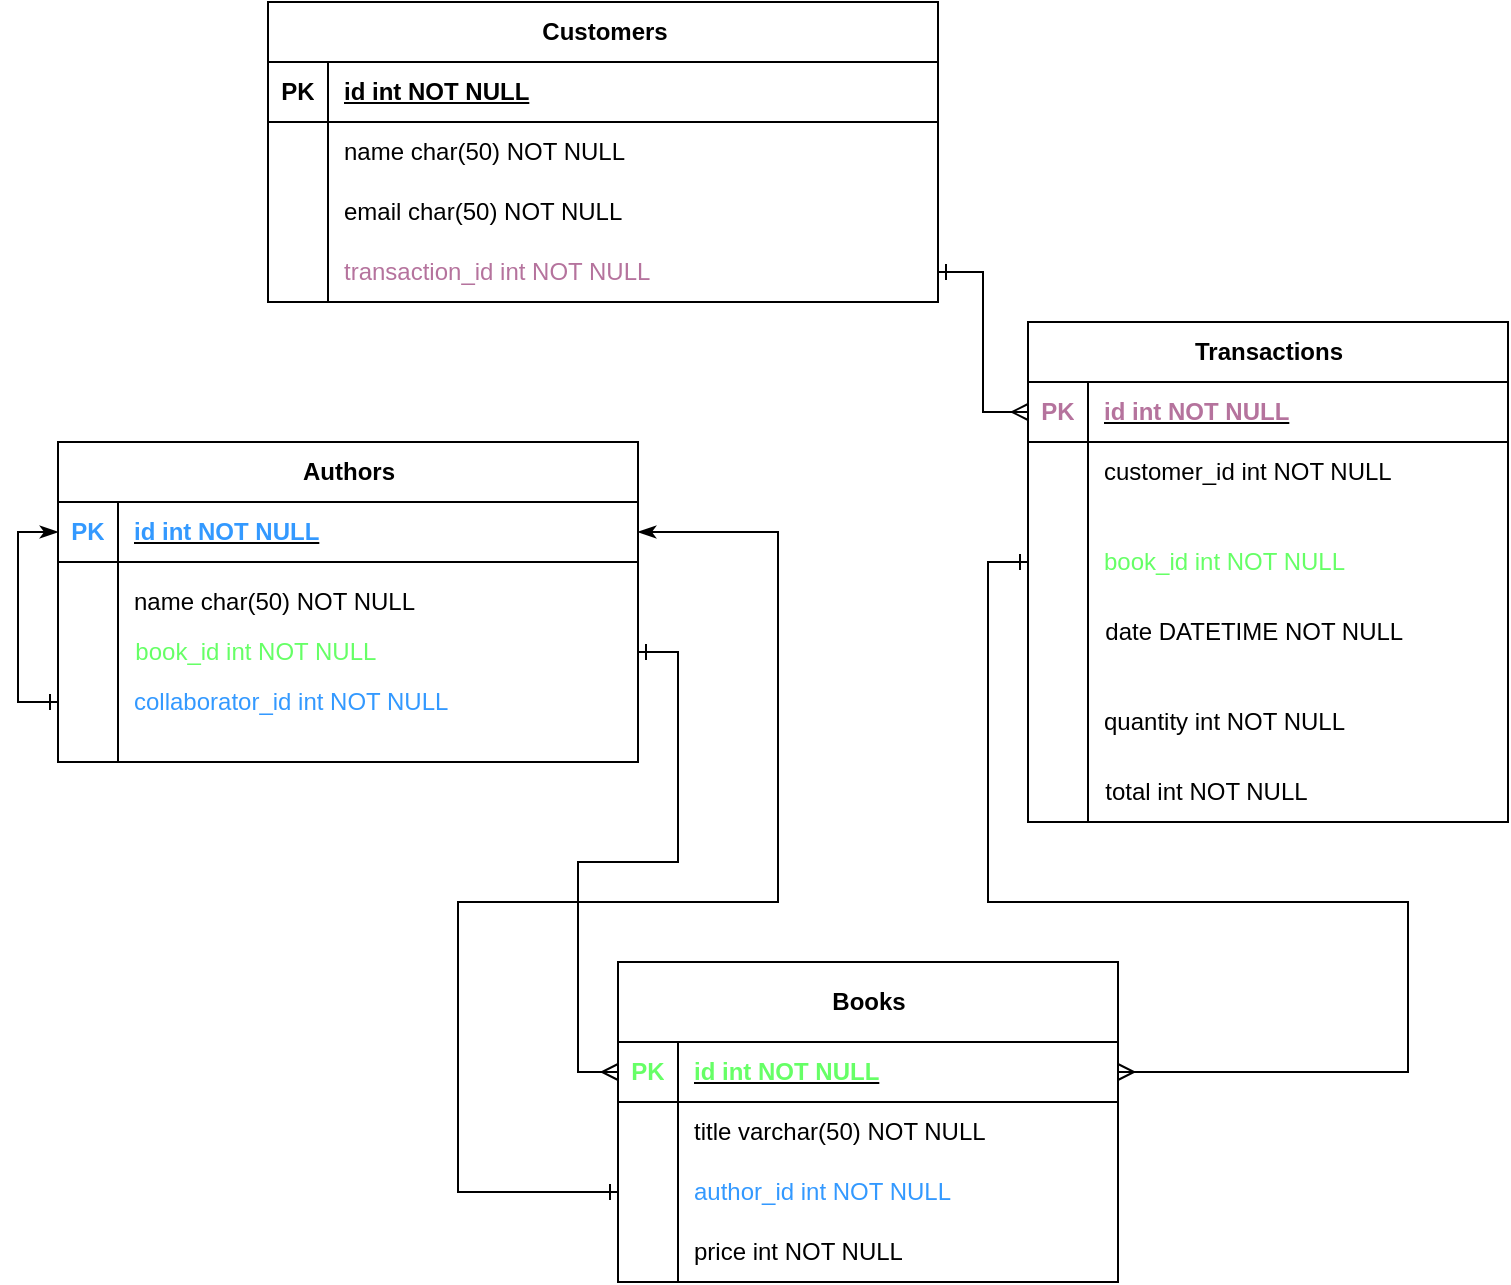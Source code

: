 <mxfile version="24.2.7" type="github">
  <diagram id="R2lEEEUBdFMjLlhIrx00" name="Page-1">
    <mxGraphModel dx="1644" dy="458" grid="1" gridSize="10" guides="1" tooltips="1" connect="1" arrows="1" fold="1" page="1" pageScale="1" pageWidth="850" pageHeight="1100" math="0" shadow="0" extFonts="Permanent Marker^https://fonts.googleapis.com/css?family=Permanent+Marker">
      <root>
        <mxCell id="0" />
        <mxCell id="1" parent="0" />
        <mxCell id="IxousX21tQbxsvC2TgI--34" value="Transactions" style="shape=table;startSize=30;container=1;collapsible=1;childLayout=tableLayout;fixedRows=1;rowLines=0;fontStyle=1;align=center;resizeLast=1;html=1;" parent="1" vertex="1">
          <mxGeometry x="505" y="170" width="240" height="250" as="geometry" />
        </mxCell>
        <mxCell id="IxousX21tQbxsvC2TgI--35" value="" style="shape=tableRow;horizontal=0;startSize=0;swimlaneHead=0;swimlaneBody=0;fillColor=none;collapsible=0;dropTarget=0;points=[[0,0.5],[1,0.5]];portConstraint=eastwest;top=0;left=0;right=0;bottom=1;" parent="IxousX21tQbxsvC2TgI--34" vertex="1">
          <mxGeometry y="30" width="240" height="30" as="geometry" />
        </mxCell>
        <mxCell id="IxousX21tQbxsvC2TgI--36" value="&lt;font color=&quot;#b5739d&quot;&gt;PK&lt;/font&gt;" style="shape=partialRectangle;connectable=0;fillColor=none;top=0;left=0;bottom=0;right=0;fontStyle=1;overflow=hidden;whiteSpace=wrap;html=1;" parent="IxousX21tQbxsvC2TgI--35" vertex="1">
          <mxGeometry width="30" height="30" as="geometry">
            <mxRectangle width="30" height="30" as="alternateBounds" />
          </mxGeometry>
        </mxCell>
        <mxCell id="IxousX21tQbxsvC2TgI--37" value="&lt;font color=&quot;#b5739d&quot;&gt;id int NOT NULL&lt;/font&gt;" style="shape=partialRectangle;connectable=0;fillColor=none;top=0;left=0;bottom=0;right=0;align=left;spacingLeft=6;fontStyle=5;overflow=hidden;whiteSpace=wrap;html=1;" parent="IxousX21tQbxsvC2TgI--35" vertex="1">
          <mxGeometry x="30" width="210" height="30" as="geometry">
            <mxRectangle width="210" height="30" as="alternateBounds" />
          </mxGeometry>
        </mxCell>
        <mxCell id="IxousX21tQbxsvC2TgI--38" value="" style="shape=tableRow;horizontal=0;startSize=0;swimlaneHead=0;swimlaneBody=0;fillColor=none;collapsible=0;dropTarget=0;points=[[0,0.5],[1,0.5]];portConstraint=eastwest;top=0;left=0;right=0;bottom=0;" parent="IxousX21tQbxsvC2TgI--34" vertex="1">
          <mxGeometry y="60" width="240" height="30" as="geometry" />
        </mxCell>
        <mxCell id="IxousX21tQbxsvC2TgI--39" value="" style="shape=partialRectangle;connectable=0;fillColor=none;top=0;left=0;bottom=0;right=0;editable=1;overflow=hidden;whiteSpace=wrap;html=1;" parent="IxousX21tQbxsvC2TgI--38" vertex="1">
          <mxGeometry width="30" height="30" as="geometry">
            <mxRectangle width="30" height="30" as="alternateBounds" />
          </mxGeometry>
        </mxCell>
        <mxCell id="IxousX21tQbxsvC2TgI--40" value="customer_id int NOT NULL" style="shape=partialRectangle;connectable=0;fillColor=none;top=0;left=0;bottom=0;right=0;align=left;spacingLeft=6;overflow=hidden;whiteSpace=wrap;html=1;" parent="IxousX21tQbxsvC2TgI--38" vertex="1">
          <mxGeometry x="30" width="210" height="30" as="geometry">
            <mxRectangle width="210" height="30" as="alternateBounds" />
          </mxGeometry>
        </mxCell>
        <mxCell id="IxousX21tQbxsvC2TgI--41" value="" style="shape=tableRow;horizontal=0;startSize=0;swimlaneHead=0;swimlaneBody=0;fillColor=none;collapsible=0;dropTarget=0;points=[[0,0.5],[1,0.5]];portConstraint=eastwest;top=0;left=0;right=0;bottom=0;" parent="IxousX21tQbxsvC2TgI--34" vertex="1">
          <mxGeometry y="90" width="240" height="60" as="geometry" />
        </mxCell>
        <mxCell id="IxousX21tQbxsvC2TgI--42" value="" style="shape=partialRectangle;connectable=0;fillColor=none;top=0;left=0;bottom=0;right=0;editable=1;overflow=hidden;whiteSpace=wrap;html=1;" parent="IxousX21tQbxsvC2TgI--41" vertex="1">
          <mxGeometry width="30" height="60" as="geometry">
            <mxRectangle width="30" height="60" as="alternateBounds" />
          </mxGeometry>
        </mxCell>
        <mxCell id="IxousX21tQbxsvC2TgI--43" value="&lt;font color=&quot;#66ff66&quot;&gt;book_id int NOT NULL&lt;/font&gt;" style="shape=partialRectangle;connectable=0;fillColor=none;top=0;left=0;bottom=0;right=0;align=left;spacingLeft=6;overflow=hidden;whiteSpace=wrap;html=1;" parent="IxousX21tQbxsvC2TgI--41" vertex="1">
          <mxGeometry x="30" width="210" height="60" as="geometry">
            <mxRectangle width="210" height="60" as="alternateBounds" />
          </mxGeometry>
        </mxCell>
        <mxCell id="IxousX21tQbxsvC2TgI--44" value="" style="shape=tableRow;horizontal=0;startSize=0;swimlaneHead=0;swimlaneBody=0;fillColor=none;collapsible=0;dropTarget=0;points=[[0,0.5],[1,0.5]];portConstraint=eastwest;top=0;left=0;right=0;bottom=0;" parent="IxousX21tQbxsvC2TgI--34" vertex="1">
          <mxGeometry y="150" width="240" height="100" as="geometry" />
        </mxCell>
        <mxCell id="IxousX21tQbxsvC2TgI--45" value="" style="shape=partialRectangle;connectable=0;fillColor=none;top=0;left=0;bottom=0;right=0;editable=1;overflow=hidden;whiteSpace=wrap;html=1;" parent="IxousX21tQbxsvC2TgI--44" vertex="1">
          <mxGeometry width="30" height="100" as="geometry">
            <mxRectangle width="30" height="100" as="alternateBounds" />
          </mxGeometry>
        </mxCell>
        <mxCell id="IxousX21tQbxsvC2TgI--46" value="quantity int NOT NULL" style="shape=partialRectangle;connectable=0;fillColor=none;top=0;left=0;bottom=0;right=0;align=left;spacingLeft=6;overflow=hidden;whiteSpace=wrap;html=1;" parent="IxousX21tQbxsvC2TgI--44" vertex="1">
          <mxGeometry x="30" width="210" height="100" as="geometry">
            <mxRectangle width="210" height="100" as="alternateBounds" />
          </mxGeometry>
        </mxCell>
        <mxCell id="IxousX21tQbxsvC2TgI--96" style="edgeStyle=orthogonalEdgeStyle;rounded=0;orthogonalLoop=1;jettySize=auto;html=1;entryX=0;entryY=0.5;entryDx=0;entryDy=0;startArrow=ERone;startFill=0;endArrow=classicThin;endFill=1;" parent="1" source="IxousX21tQbxsvC2TgI--87" target="IxousX21tQbxsvC2TgI--81" edge="1">
          <mxGeometry relative="1" as="geometry" />
        </mxCell>
        <mxCell id="IxousX21tQbxsvC2TgI--47" value="Books" style="shape=table;startSize=40;container=1;collapsible=1;childLayout=tableLayout;fixedRows=1;rowLines=0;fontStyle=1;align=center;resizeLast=1;html=1;" parent="1" vertex="1">
          <mxGeometry x="300" y="490" width="250" height="160" as="geometry" />
        </mxCell>
        <mxCell id="IxousX21tQbxsvC2TgI--48" value="" style="shape=tableRow;horizontal=0;startSize=0;swimlaneHead=0;swimlaneBody=0;fillColor=none;collapsible=0;dropTarget=0;points=[[0,0.5],[1,0.5]];portConstraint=eastwest;top=0;left=0;right=0;bottom=1;" parent="IxousX21tQbxsvC2TgI--47" vertex="1">
          <mxGeometry y="40" width="250" height="30" as="geometry" />
        </mxCell>
        <mxCell id="IxousX21tQbxsvC2TgI--49" value="&lt;font color=&quot;#66ff66&quot;&gt;PK&lt;/font&gt;" style="shape=partialRectangle;connectable=0;fillColor=none;top=0;left=0;bottom=0;right=0;fontStyle=1;overflow=hidden;whiteSpace=wrap;html=1;" parent="IxousX21tQbxsvC2TgI--48" vertex="1">
          <mxGeometry width="30" height="30" as="geometry">
            <mxRectangle width="30" height="30" as="alternateBounds" />
          </mxGeometry>
        </mxCell>
        <mxCell id="IxousX21tQbxsvC2TgI--50" value="&lt;font color=&quot;#66ff66&quot;&gt;id int NOT NULL&lt;/font&gt;" style="shape=partialRectangle;connectable=0;fillColor=none;top=0;left=0;bottom=0;right=0;align=left;spacingLeft=6;fontStyle=5;overflow=hidden;whiteSpace=wrap;html=1;" parent="IxousX21tQbxsvC2TgI--48" vertex="1">
          <mxGeometry x="30" width="220" height="30" as="geometry">
            <mxRectangle width="220" height="30" as="alternateBounds" />
          </mxGeometry>
        </mxCell>
        <mxCell id="IxousX21tQbxsvC2TgI--51" value="" style="shape=tableRow;horizontal=0;startSize=0;swimlaneHead=0;swimlaneBody=0;fillColor=none;collapsible=0;dropTarget=0;points=[[0,0.5],[1,0.5]];portConstraint=eastwest;top=0;left=0;right=0;bottom=0;" parent="IxousX21tQbxsvC2TgI--47" vertex="1">
          <mxGeometry y="70" width="250" height="30" as="geometry" />
        </mxCell>
        <mxCell id="IxousX21tQbxsvC2TgI--52" value="" style="shape=partialRectangle;connectable=0;fillColor=none;top=0;left=0;bottom=0;right=0;editable=1;overflow=hidden;whiteSpace=wrap;html=1;" parent="IxousX21tQbxsvC2TgI--51" vertex="1">
          <mxGeometry width="30" height="30" as="geometry">
            <mxRectangle width="30" height="30" as="alternateBounds" />
          </mxGeometry>
        </mxCell>
        <mxCell id="IxousX21tQbxsvC2TgI--53" value="title varchar(50) NOT NULL" style="shape=partialRectangle;connectable=0;fillColor=none;top=0;left=0;bottom=0;right=0;align=left;spacingLeft=6;overflow=hidden;whiteSpace=wrap;html=1;" parent="IxousX21tQbxsvC2TgI--51" vertex="1">
          <mxGeometry x="30" width="220" height="30" as="geometry">
            <mxRectangle width="220" height="30" as="alternateBounds" />
          </mxGeometry>
        </mxCell>
        <mxCell id="IxousX21tQbxsvC2TgI--54" value="" style="shape=tableRow;horizontal=0;startSize=0;swimlaneHead=0;swimlaneBody=0;fillColor=none;collapsible=0;dropTarget=0;points=[[0,0.5],[1,0.5]];portConstraint=eastwest;top=0;left=0;right=0;bottom=0;" parent="IxousX21tQbxsvC2TgI--47" vertex="1">
          <mxGeometry y="100" width="250" height="30" as="geometry" />
        </mxCell>
        <mxCell id="IxousX21tQbxsvC2TgI--55" value="" style="shape=partialRectangle;connectable=0;fillColor=none;top=0;left=0;bottom=0;right=0;editable=1;overflow=hidden;whiteSpace=wrap;html=1;" parent="IxousX21tQbxsvC2TgI--54" vertex="1">
          <mxGeometry width="30" height="30" as="geometry">
            <mxRectangle width="30" height="30" as="alternateBounds" />
          </mxGeometry>
        </mxCell>
        <mxCell id="IxousX21tQbxsvC2TgI--56" value="&lt;font color=&quot;#3399ff&quot;&gt;author_id int NOT NULL&lt;/font&gt;" style="shape=partialRectangle;connectable=0;fillColor=none;top=0;left=0;bottom=0;right=0;align=left;spacingLeft=6;overflow=hidden;whiteSpace=wrap;html=1;" parent="IxousX21tQbxsvC2TgI--54" vertex="1">
          <mxGeometry x="30" width="220" height="30" as="geometry">
            <mxRectangle width="220" height="30" as="alternateBounds" />
          </mxGeometry>
        </mxCell>
        <mxCell id="IxousX21tQbxsvC2TgI--57" value="" style="shape=tableRow;horizontal=0;startSize=0;swimlaneHead=0;swimlaneBody=0;fillColor=none;collapsible=0;dropTarget=0;points=[[0,0.5],[1,0.5]];portConstraint=eastwest;top=0;left=0;right=0;bottom=0;" parent="IxousX21tQbxsvC2TgI--47" vertex="1">
          <mxGeometry y="130" width="250" height="30" as="geometry" />
        </mxCell>
        <mxCell id="IxousX21tQbxsvC2TgI--58" value="" style="shape=partialRectangle;connectable=0;fillColor=none;top=0;left=0;bottom=0;right=0;editable=1;overflow=hidden;whiteSpace=wrap;html=1;" parent="IxousX21tQbxsvC2TgI--57" vertex="1">
          <mxGeometry width="30" height="30" as="geometry">
            <mxRectangle width="30" height="30" as="alternateBounds" />
          </mxGeometry>
        </mxCell>
        <mxCell id="IxousX21tQbxsvC2TgI--59" value="price int NOT NULL" style="shape=partialRectangle;connectable=0;fillColor=none;top=0;left=0;bottom=0;right=0;align=left;spacingLeft=6;overflow=hidden;whiteSpace=wrap;html=1;" parent="IxousX21tQbxsvC2TgI--57" vertex="1">
          <mxGeometry x="30" width="220" height="30" as="geometry">
            <mxRectangle width="220" height="30" as="alternateBounds" />
          </mxGeometry>
        </mxCell>
        <mxCell id="IxousX21tQbxsvC2TgI--77" style="edgeStyle=orthogonalEdgeStyle;rounded=0;orthogonalLoop=1;jettySize=auto;html=1;startArrow=ERone;startFill=0;endArrow=ERmany;endFill=0;entryX=1;entryY=0.5;entryDx=0;entryDy=0;" parent="1" source="IxousX21tQbxsvC2TgI--41" target="IxousX21tQbxsvC2TgI--48" edge="1">
          <mxGeometry relative="1" as="geometry">
            <Array as="points">
              <mxPoint x="485" y="290" />
              <mxPoint x="485" y="460" />
              <mxPoint x="695" y="460" />
              <mxPoint x="695" y="545" />
            </Array>
          </mxGeometry>
        </mxCell>
        <mxCell id="IxousX21tQbxsvC2TgI--80" value="Authors" style="shape=table;startSize=30;container=1;collapsible=1;childLayout=tableLayout;fixedRows=1;rowLines=0;fontStyle=1;align=center;resizeLast=1;html=1;" parent="1" vertex="1">
          <mxGeometry x="20" y="230" width="290" height="160" as="geometry" />
        </mxCell>
        <mxCell id="IxousX21tQbxsvC2TgI--81" value="" style="shape=tableRow;horizontal=0;startSize=0;swimlaneHead=0;swimlaneBody=0;fillColor=none;collapsible=0;dropTarget=0;points=[[0,0.5],[1,0.5]];portConstraint=eastwest;top=0;left=0;right=0;bottom=1;" parent="IxousX21tQbxsvC2TgI--80" vertex="1">
          <mxGeometry y="30" width="290" height="30" as="geometry" />
        </mxCell>
        <mxCell id="IxousX21tQbxsvC2TgI--82" value="&lt;font color=&quot;#3399ff&quot;&gt;PK&lt;/font&gt;" style="shape=partialRectangle;connectable=0;fillColor=none;top=0;left=0;bottom=0;right=0;fontStyle=1;overflow=hidden;whiteSpace=wrap;html=1;" parent="IxousX21tQbxsvC2TgI--81" vertex="1">
          <mxGeometry width="30" height="30" as="geometry">
            <mxRectangle width="30" height="30" as="alternateBounds" />
          </mxGeometry>
        </mxCell>
        <mxCell id="IxousX21tQbxsvC2TgI--83" value="&lt;font color=&quot;#3399ff&quot;&gt;id int NOT NULL&lt;/font&gt;" style="shape=partialRectangle;connectable=0;fillColor=none;top=0;left=0;bottom=0;right=0;align=left;spacingLeft=6;fontStyle=5;overflow=hidden;whiteSpace=wrap;html=1;" parent="IxousX21tQbxsvC2TgI--81" vertex="1">
          <mxGeometry x="30" width="260" height="30" as="geometry">
            <mxRectangle width="260" height="30" as="alternateBounds" />
          </mxGeometry>
        </mxCell>
        <mxCell id="IxousX21tQbxsvC2TgI--84" value="" style="shape=tableRow;horizontal=0;startSize=0;swimlaneHead=0;swimlaneBody=0;fillColor=none;collapsible=0;dropTarget=0;points=[[0,0.5],[1,0.5]];portConstraint=eastwest;top=0;left=0;right=0;bottom=0;" parent="IxousX21tQbxsvC2TgI--80" vertex="1">
          <mxGeometry y="60" width="290" height="40" as="geometry" />
        </mxCell>
        <mxCell id="IxousX21tQbxsvC2TgI--85" value="" style="shape=partialRectangle;connectable=0;fillColor=none;top=0;left=0;bottom=0;right=0;editable=1;overflow=hidden;whiteSpace=wrap;html=1;" parent="IxousX21tQbxsvC2TgI--84" vertex="1">
          <mxGeometry width="30" height="40" as="geometry">
            <mxRectangle width="30" height="40" as="alternateBounds" />
          </mxGeometry>
        </mxCell>
        <mxCell id="IxousX21tQbxsvC2TgI--86" value="name char(50) NOT NULL" style="shape=partialRectangle;connectable=0;fillColor=none;top=0;left=0;bottom=0;right=0;align=left;spacingLeft=6;overflow=hidden;whiteSpace=wrap;html=1;" parent="IxousX21tQbxsvC2TgI--84" vertex="1">
          <mxGeometry x="30" width="260" height="40" as="geometry">
            <mxRectangle width="260" height="40" as="alternateBounds" />
          </mxGeometry>
        </mxCell>
        <mxCell id="IxousX21tQbxsvC2TgI--87" value="" style="shape=tableRow;horizontal=0;startSize=0;swimlaneHead=0;swimlaneBody=0;fillColor=none;collapsible=0;dropTarget=0;points=[[0,0.5],[1,0.5]];portConstraint=eastwest;top=0;left=0;right=0;bottom=0;" parent="IxousX21tQbxsvC2TgI--80" vertex="1">
          <mxGeometry y="100" width="290" height="60" as="geometry" />
        </mxCell>
        <mxCell id="IxousX21tQbxsvC2TgI--88" value="" style="shape=partialRectangle;connectable=0;fillColor=none;top=0;left=0;bottom=0;right=0;editable=1;overflow=hidden;whiteSpace=wrap;html=1;" parent="IxousX21tQbxsvC2TgI--87" vertex="1">
          <mxGeometry width="30" height="60" as="geometry">
            <mxRectangle width="30" height="60" as="alternateBounds" />
          </mxGeometry>
        </mxCell>
        <mxCell id="IxousX21tQbxsvC2TgI--89" value="&lt;font color=&quot;#3399ff&quot;&gt;collaborator_id int NOT NULL&lt;/font&gt;" style="shape=partialRectangle;connectable=0;fillColor=none;top=0;left=0;bottom=0;right=0;align=left;spacingLeft=6;overflow=hidden;whiteSpace=wrap;html=1;" parent="IxousX21tQbxsvC2TgI--87" vertex="1">
          <mxGeometry x="30" width="260" height="60" as="geometry">
            <mxRectangle width="260" height="60" as="alternateBounds" />
          </mxGeometry>
        </mxCell>
        <mxCell id="IxousX21tQbxsvC2TgI--95" style="edgeStyle=orthogonalEdgeStyle;rounded=0;orthogonalLoop=1;jettySize=auto;html=1;exitX=1;exitY=0.5;exitDx=0;exitDy=0;startArrow=ERone;startFill=0;endArrow=ERmany;endFill=0;entryX=0;entryY=0.5;entryDx=0;entryDy=0;" parent="1" source="ciNOBS6E4auzWk_zKsiS-15" target="IxousX21tQbxsvC2TgI--48" edge="1">
          <mxGeometry relative="1" as="geometry" />
        </mxCell>
        <mxCell id="IxousX21tQbxsvC2TgI--98" value="&amp;nbsp; date DATETIME NOT NULL&amp;nbsp;" style="text;strokeColor=none;align=left;fillColor=none;html=1;verticalAlign=middle;whiteSpace=wrap;rounded=0;" parent="1" vertex="1">
          <mxGeometry x="535" y="310" width="210" height="30" as="geometry" />
        </mxCell>
        <mxCell id="IxousX21tQbxsvC2TgI--99" value="&amp;nbsp; total int NOT NULL" style="text;strokeColor=none;align=left;fillColor=none;html=1;verticalAlign=middle;whiteSpace=wrap;rounded=0;" parent="1" vertex="1">
          <mxGeometry x="535" y="390" width="210" height="30" as="geometry" />
        </mxCell>
        <mxCell id="ciNOBS6E4auzWk_zKsiS-1" value="Customers" style="shape=table;startSize=30;container=1;collapsible=1;childLayout=tableLayout;fixedRows=1;rowLines=0;fontStyle=1;align=center;resizeLast=1;html=1;" vertex="1" parent="1">
          <mxGeometry x="125" y="10" width="335" height="150" as="geometry" />
        </mxCell>
        <mxCell id="ciNOBS6E4auzWk_zKsiS-2" value="" style="shape=tableRow;horizontal=0;startSize=0;swimlaneHead=0;swimlaneBody=0;fillColor=none;collapsible=0;dropTarget=0;points=[[0,0.5],[1,0.5]];portConstraint=eastwest;top=0;left=0;right=0;bottom=1;" vertex="1" parent="ciNOBS6E4auzWk_zKsiS-1">
          <mxGeometry y="30" width="335" height="30" as="geometry" />
        </mxCell>
        <mxCell id="ciNOBS6E4auzWk_zKsiS-3" value="PK" style="shape=partialRectangle;connectable=0;fillColor=none;top=0;left=0;bottom=0;right=0;fontStyle=1;overflow=hidden;whiteSpace=wrap;html=1;" vertex="1" parent="ciNOBS6E4auzWk_zKsiS-2">
          <mxGeometry width="30" height="30" as="geometry">
            <mxRectangle width="30" height="30" as="alternateBounds" />
          </mxGeometry>
        </mxCell>
        <mxCell id="ciNOBS6E4auzWk_zKsiS-4" value="id int NOT NULL" style="shape=partialRectangle;connectable=0;fillColor=none;top=0;left=0;bottom=0;right=0;align=left;spacingLeft=6;fontStyle=5;overflow=hidden;whiteSpace=wrap;html=1;" vertex="1" parent="ciNOBS6E4auzWk_zKsiS-2">
          <mxGeometry x="30" width="305" height="30" as="geometry">
            <mxRectangle width="305" height="30" as="alternateBounds" />
          </mxGeometry>
        </mxCell>
        <mxCell id="ciNOBS6E4auzWk_zKsiS-5" value="" style="shape=tableRow;horizontal=0;startSize=0;swimlaneHead=0;swimlaneBody=0;fillColor=none;collapsible=0;dropTarget=0;points=[[0,0.5],[1,0.5]];portConstraint=eastwest;top=0;left=0;right=0;bottom=0;" vertex="1" parent="ciNOBS6E4auzWk_zKsiS-1">
          <mxGeometry y="60" width="335" height="30" as="geometry" />
        </mxCell>
        <mxCell id="ciNOBS6E4auzWk_zKsiS-6" value="" style="shape=partialRectangle;connectable=0;fillColor=none;top=0;left=0;bottom=0;right=0;editable=1;overflow=hidden;whiteSpace=wrap;html=1;" vertex="1" parent="ciNOBS6E4auzWk_zKsiS-5">
          <mxGeometry width="30" height="30" as="geometry">
            <mxRectangle width="30" height="30" as="alternateBounds" />
          </mxGeometry>
        </mxCell>
        <mxCell id="ciNOBS6E4auzWk_zKsiS-7" value="name char(50) NOT NULL" style="shape=partialRectangle;connectable=0;fillColor=none;top=0;left=0;bottom=0;right=0;align=left;spacingLeft=6;overflow=hidden;whiteSpace=wrap;html=1;" vertex="1" parent="ciNOBS6E4auzWk_zKsiS-5">
          <mxGeometry x="30" width="305" height="30" as="geometry">
            <mxRectangle width="305" height="30" as="alternateBounds" />
          </mxGeometry>
        </mxCell>
        <mxCell id="ciNOBS6E4auzWk_zKsiS-8" value="" style="shape=tableRow;horizontal=0;startSize=0;swimlaneHead=0;swimlaneBody=0;fillColor=none;collapsible=0;dropTarget=0;points=[[0,0.5],[1,0.5]];portConstraint=eastwest;top=0;left=0;right=0;bottom=0;" vertex="1" parent="ciNOBS6E4auzWk_zKsiS-1">
          <mxGeometry y="90" width="335" height="30" as="geometry" />
        </mxCell>
        <mxCell id="ciNOBS6E4auzWk_zKsiS-9" value="" style="shape=partialRectangle;connectable=0;fillColor=none;top=0;left=0;bottom=0;right=0;editable=1;overflow=hidden;whiteSpace=wrap;html=1;" vertex="1" parent="ciNOBS6E4auzWk_zKsiS-8">
          <mxGeometry width="30" height="30" as="geometry">
            <mxRectangle width="30" height="30" as="alternateBounds" />
          </mxGeometry>
        </mxCell>
        <mxCell id="ciNOBS6E4auzWk_zKsiS-10" value="email char(50) NOT NULL" style="shape=partialRectangle;connectable=0;fillColor=none;top=0;left=0;bottom=0;right=0;align=left;spacingLeft=6;overflow=hidden;whiteSpace=wrap;html=1;" vertex="1" parent="ciNOBS6E4auzWk_zKsiS-8">
          <mxGeometry x="30" width="305" height="30" as="geometry">
            <mxRectangle width="305" height="30" as="alternateBounds" />
          </mxGeometry>
        </mxCell>
        <mxCell id="ciNOBS6E4auzWk_zKsiS-11" value="" style="shape=tableRow;horizontal=0;startSize=0;swimlaneHead=0;swimlaneBody=0;fillColor=none;collapsible=0;dropTarget=0;points=[[0,0.5],[1,0.5]];portConstraint=eastwest;top=0;left=0;right=0;bottom=0;" vertex="1" parent="ciNOBS6E4auzWk_zKsiS-1">
          <mxGeometry y="120" width="335" height="30" as="geometry" />
        </mxCell>
        <mxCell id="ciNOBS6E4auzWk_zKsiS-12" value="" style="shape=partialRectangle;connectable=0;fillColor=none;top=0;left=0;bottom=0;right=0;editable=1;overflow=hidden;whiteSpace=wrap;html=1;" vertex="1" parent="ciNOBS6E4auzWk_zKsiS-11">
          <mxGeometry width="30" height="30" as="geometry">
            <mxRectangle width="30" height="30" as="alternateBounds" />
          </mxGeometry>
        </mxCell>
        <mxCell id="ciNOBS6E4auzWk_zKsiS-13" value="&lt;font color=&quot;#b5739d&quot;&gt;transaction_id int NOT NULL&lt;/font&gt;" style="shape=partialRectangle;connectable=0;fillColor=none;top=0;left=0;bottom=0;right=0;align=left;spacingLeft=6;overflow=hidden;whiteSpace=wrap;html=1;" vertex="1" parent="ciNOBS6E4auzWk_zKsiS-11">
          <mxGeometry x="30" width="305" height="30" as="geometry">
            <mxRectangle width="305" height="30" as="alternateBounds" />
          </mxGeometry>
        </mxCell>
        <mxCell id="ciNOBS6E4auzWk_zKsiS-14" style="edgeStyle=orthogonalEdgeStyle;rounded=0;orthogonalLoop=1;jettySize=auto;html=1;entryX=0;entryY=0.5;entryDx=0;entryDy=0;startArrow=ERone;startFill=0;endArrow=ERmany;endFill=0;" edge="1" parent="1" source="ciNOBS6E4auzWk_zKsiS-11" target="IxousX21tQbxsvC2TgI--35">
          <mxGeometry relative="1" as="geometry" />
        </mxCell>
        <mxCell id="ciNOBS6E4auzWk_zKsiS-15" value="&lt;font color=&quot;#66ff66&quot;&gt;&amp;nbsp; book_id int NOT NULL&lt;/font&gt;" style="text;strokeColor=none;align=left;fillColor=none;html=1;verticalAlign=middle;whiteSpace=wrap;rounded=0;" vertex="1" parent="1">
          <mxGeometry x="50" y="320" width="260" height="30" as="geometry" />
        </mxCell>
        <mxCell id="ciNOBS6E4auzWk_zKsiS-16" style="edgeStyle=orthogonalEdgeStyle;rounded=0;orthogonalLoop=1;jettySize=auto;html=1;entryX=1;entryY=0.5;entryDx=0;entryDy=0;startArrow=ERone;startFill=0;endArrow=classicThin;endFill=1;" edge="1" parent="1" source="IxousX21tQbxsvC2TgI--54" target="IxousX21tQbxsvC2TgI--81">
          <mxGeometry relative="1" as="geometry">
            <Array as="points">
              <mxPoint x="220" y="605" />
              <mxPoint x="220" y="460" />
              <mxPoint x="380" y="460" />
              <mxPoint x="380" y="275" />
            </Array>
          </mxGeometry>
        </mxCell>
      </root>
    </mxGraphModel>
  </diagram>
</mxfile>
